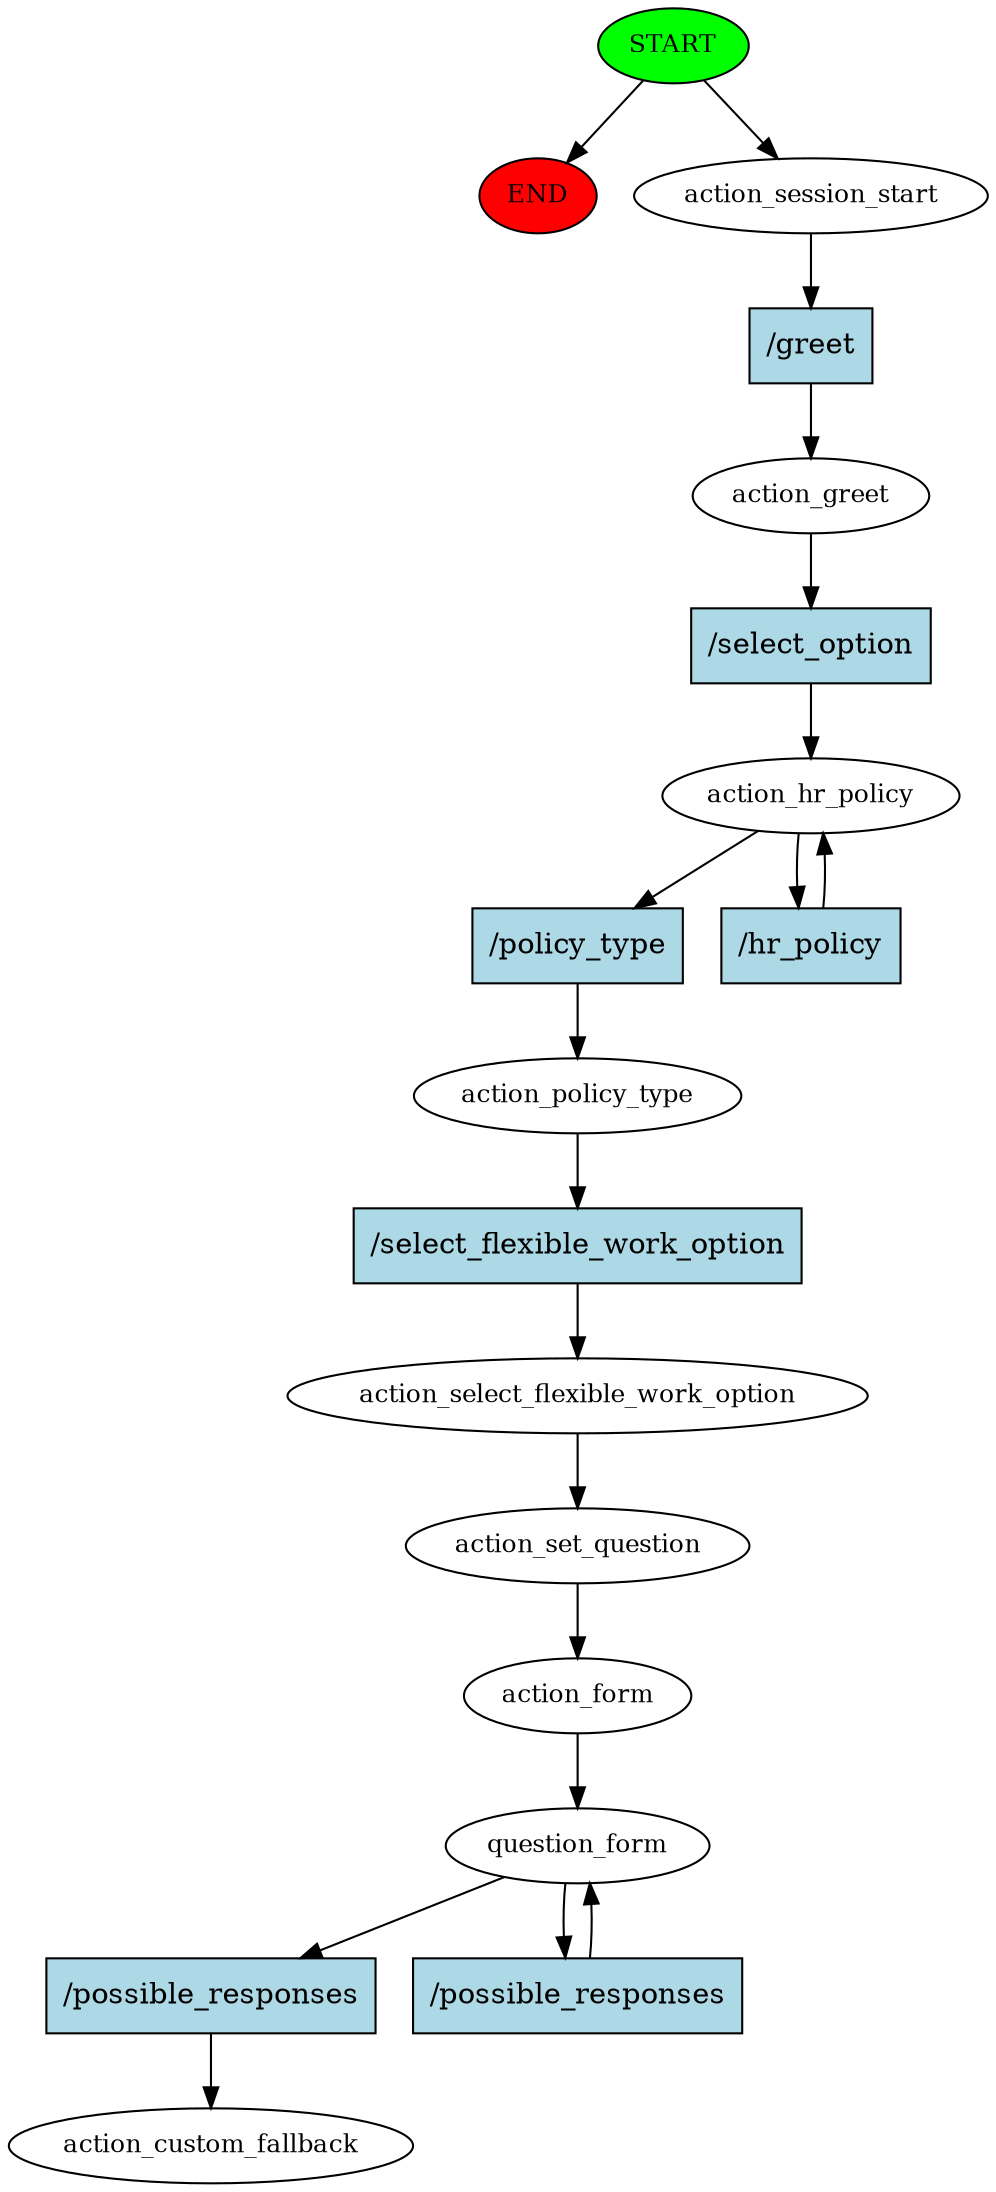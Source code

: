 digraph  {
0 [class="start active", fillcolor=green, fontsize=12, label=START, style=filled];
"-1" [class=end, fillcolor=red, fontsize=12, label=END, style=filled];
1 [class=active, fontsize=12, label=action_session_start];
2 [class=active, fontsize=12, label=action_greet];
3 [class=active, fontsize=12, label=action_hr_policy];
5 [class=active, fontsize=12, label=action_policy_type];
6 [class=active, fontsize=12, label=action_select_flexible_work_option];
7 [class=active, fontsize=12, label=action_set_question];
8 [class=active, fontsize=12, label=action_form];
9 [class=active, fontsize=12, label=question_form];
11 [class="dashed active", fontsize=12, label=action_custom_fallback];
12 [class="intent active", fillcolor=lightblue, label="/greet", shape=rect, style=filled];
13 [class="intent active", fillcolor=lightblue, label="/select_option", shape=rect, style=filled];
14 [class="intent active", fillcolor=lightblue, label="/policy_type", shape=rect, style=filled];
15 [class="intent active", fillcolor=lightblue, label="/hr_policy", shape=rect, style=filled];
16 [class="intent active", fillcolor=lightblue, label="/select_flexible_work_option", shape=rect, style=filled];
17 [class="intent active", fillcolor=lightblue, label="/possible_responses", shape=rect, style=filled];
18 [class="intent active", fillcolor=lightblue, label="/possible_responses", shape=rect, style=filled];
0 -> "-1"  [class="", key=NONE, label=""];
0 -> 1  [class=active, key=NONE, label=""];
1 -> 12  [class=active, key=0];
2 -> 13  [class=active, key=0];
3 -> 14  [class=active, key=0];
3 -> 15  [class=active, key=0];
5 -> 16  [class=active, key=0];
6 -> 7  [class=active, key=NONE, label=""];
7 -> 8  [class=active, key=NONE, label=""];
8 -> 9  [class=active, key=NONE, label=""];
9 -> 17  [class=active, key=0];
9 -> 18  [class=active, key=0];
12 -> 2  [class=active, key=0];
13 -> 3  [class=active, key=0];
14 -> 5  [class=active, key=0];
15 -> 3  [class=active, key=0];
16 -> 6  [class=active, key=0];
17 -> 11  [class=active, key=0];
18 -> 9  [class=active, key=0];
}
